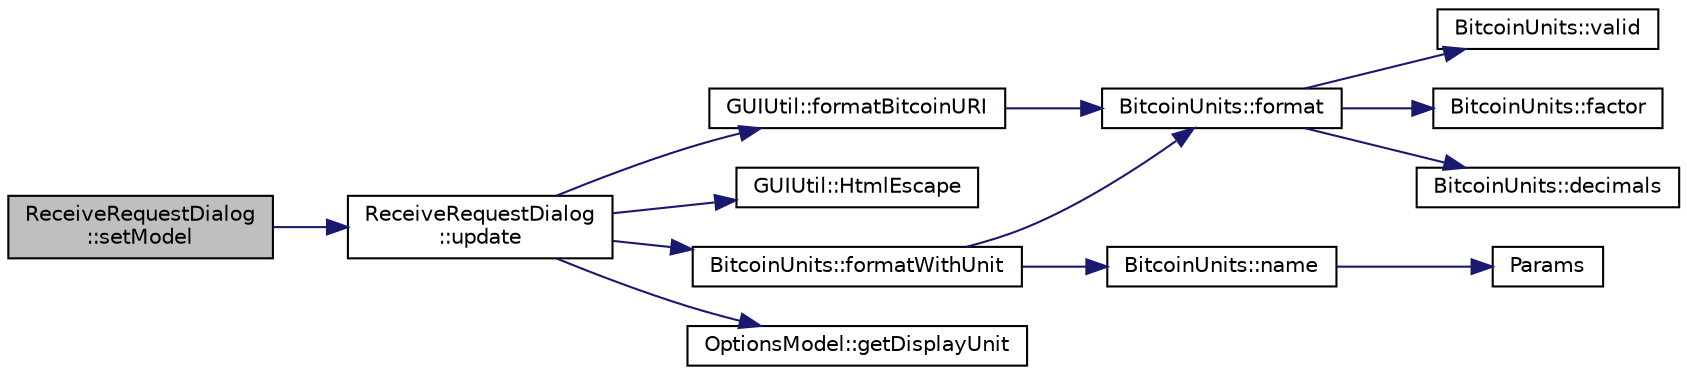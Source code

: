 digraph "ReceiveRequestDialog::setModel"
{
  edge [fontname="Helvetica",fontsize="10",labelfontname="Helvetica",labelfontsize="10"];
  node [fontname="Helvetica",fontsize="10",shape=record];
  rankdir="LR";
  Node30 [label="ReceiveRequestDialog\l::setModel",height=0.2,width=0.4,color="black", fillcolor="grey75", style="filled", fontcolor="black"];
  Node30 -> Node31 [color="midnightblue",fontsize="10",style="solid",fontname="Helvetica"];
  Node31 [label="ReceiveRequestDialog\l::update",height=0.2,width=0.4,color="black", fillcolor="white", style="filled",URL="$class_receive_request_dialog.html#a8e1c0ee2fbacf42b4dc7ea05986c86c9"];
  Node31 -> Node32 [color="midnightblue",fontsize="10",style="solid",fontname="Helvetica"];
  Node32 [label="GUIUtil::formatBitcoinURI",height=0.2,width=0.4,color="black", fillcolor="white", style="filled",URL="$namespace_g_u_i_util.html#ab9d4ba8e8713eebbe4e5eb7cd1ba479e"];
  Node32 -> Node33 [color="midnightblue",fontsize="10",style="solid",fontname="Helvetica"];
  Node33 [label="BitcoinUnits::format",height=0.2,width=0.4,color="black", fillcolor="white", style="filled",URL="$class_bitcoin_units.html#ab07437e5a788c80a82d75e3714bd3925",tooltip="Format as string. "];
  Node33 -> Node34 [color="midnightblue",fontsize="10",style="solid",fontname="Helvetica"];
  Node34 [label="BitcoinUnits::valid",height=0.2,width=0.4,color="black", fillcolor="white", style="filled",URL="$class_bitcoin_units.html#a81cbc41480adfb600dad79711d336e5f",tooltip="Is unit ID valid? "];
  Node33 -> Node35 [color="midnightblue",fontsize="10",style="solid",fontname="Helvetica"];
  Node35 [label="BitcoinUnits::factor",height=0.2,width=0.4,color="black", fillcolor="white", style="filled",URL="$class_bitcoin_units.html#ae967b9e6ecbb8f041bfe398d27533b09",tooltip="Number of Satoshis (1e-8) per unit. "];
  Node33 -> Node36 [color="midnightblue",fontsize="10",style="solid",fontname="Helvetica"];
  Node36 [label="BitcoinUnits::decimals",height=0.2,width=0.4,color="black", fillcolor="white", style="filled",URL="$class_bitcoin_units.html#a3f0fc21634520ea06c684ba0d7e25f2f",tooltip="Number of decimals left. "];
  Node31 -> Node37 [color="midnightblue",fontsize="10",style="solid",fontname="Helvetica"];
  Node37 [label="GUIUtil::HtmlEscape",height=0.2,width=0.4,color="black", fillcolor="white", style="filled",URL="$namespace_g_u_i_util.html#a2d4b7f2c11ebc4b97af10bc20d19b1b2"];
  Node31 -> Node38 [color="midnightblue",fontsize="10",style="solid",fontname="Helvetica"];
  Node38 [label="BitcoinUnits::formatWithUnit",height=0.2,width=0.4,color="black", fillcolor="white", style="filled",URL="$class_bitcoin_units.html#aef9fb7509257bc84ee459d7f0c663020",tooltip="Format as string (with unit) "];
  Node38 -> Node33 [color="midnightblue",fontsize="10",style="solid",fontname="Helvetica"];
  Node38 -> Node39 [color="midnightblue",fontsize="10",style="solid",fontname="Helvetica"];
  Node39 [label="BitcoinUnits::name",height=0.2,width=0.4,color="black", fillcolor="white", style="filled",URL="$class_bitcoin_units.html#a4cf46136434ed30728608e67e90a9cbe",tooltip="Short name. "];
  Node39 -> Node40 [color="midnightblue",fontsize="10",style="solid",fontname="Helvetica"];
  Node40 [label="Params",height=0.2,width=0.4,color="black", fillcolor="white", style="filled",URL="$chainparams_8cpp.html#ace5c5b706d71a324a417dd2db394fd4a",tooltip="Return the currently selected parameters. "];
  Node31 -> Node41 [color="midnightblue",fontsize="10",style="solid",fontname="Helvetica"];
  Node41 [label="OptionsModel::getDisplayUnit",height=0.2,width=0.4,color="black", fillcolor="white", style="filled",URL="$class_options_model.html#a3b6e4d4ef42be3aaba315b8cd14f468e"];
}
